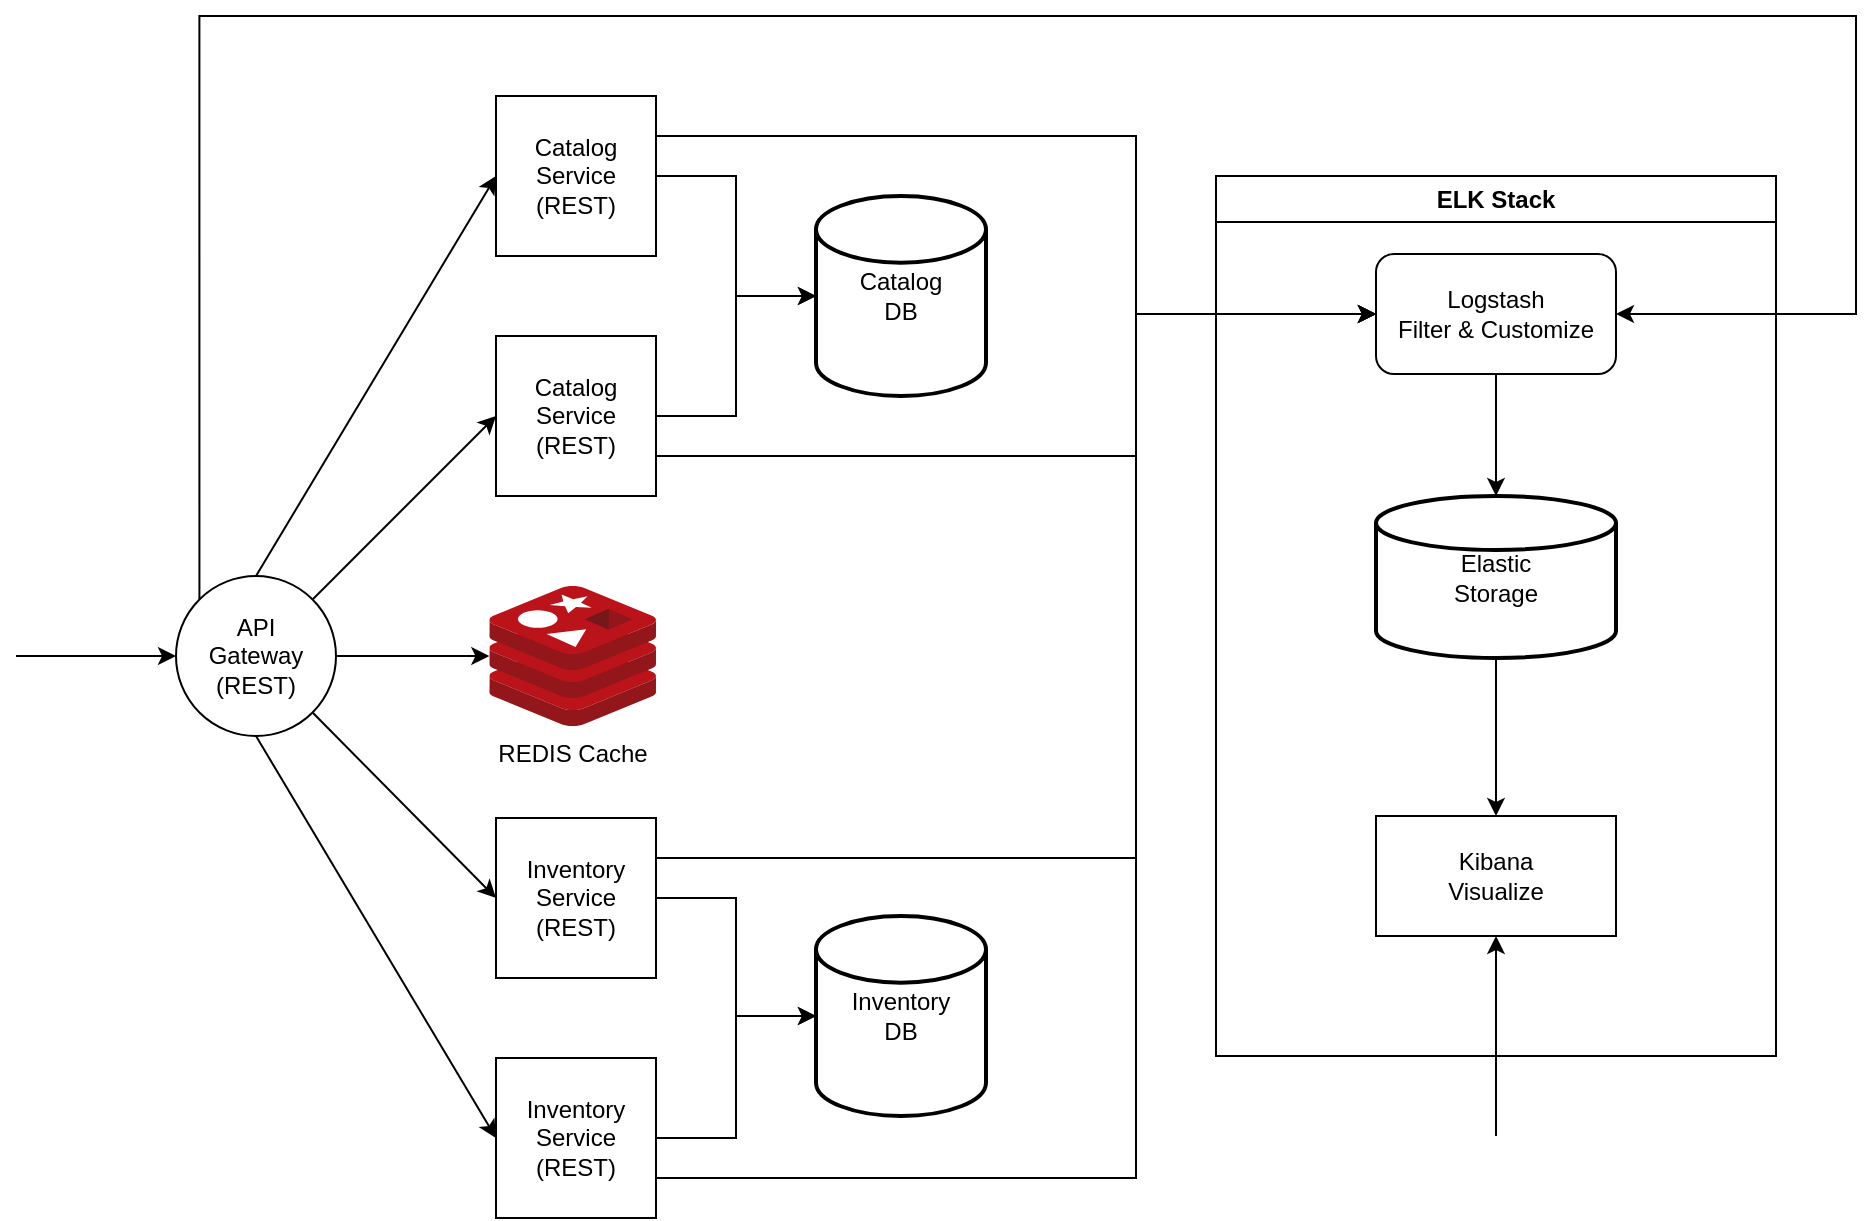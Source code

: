 <mxfile version="22.0.8" type="device">
  <diagram name="Page-1" id="ikNk0YHChVydaucVLeA2">
    <mxGraphModel dx="2074" dy="1155" grid="1" gridSize="10" guides="1" tooltips="1" connect="1" arrows="1" fold="1" page="1" pageScale="1" pageWidth="1169" pageHeight="827" math="0" shadow="0">
      <root>
        <mxCell id="0" />
        <mxCell id="1" parent="0" />
        <mxCell id="xx80sVX50E9keeRZkyVt-1" value="" style="endArrow=classic;html=1;rounded=0;entryX=0;entryY=0.5;entryDx=0;entryDy=0;" edge="1" parent="1" target="xx80sVX50E9keeRZkyVt-2">
          <mxGeometry width="50" height="50" relative="1" as="geometry">
            <mxPoint x="120" y="360" as="sourcePoint" />
            <mxPoint x="200" y="360" as="targetPoint" />
            <Array as="points" />
          </mxGeometry>
        </mxCell>
        <mxCell id="xx80sVX50E9keeRZkyVt-27" style="edgeStyle=orthogonalEdgeStyle;rounded=0;orthogonalLoop=1;jettySize=auto;html=1;exitX=1;exitY=0.5;exitDx=0;exitDy=0;" edge="1" parent="1" source="xx80sVX50E9keeRZkyVt-2" target="xx80sVX50E9keeRZkyVt-24">
          <mxGeometry relative="1" as="geometry" />
        </mxCell>
        <mxCell id="xx80sVX50E9keeRZkyVt-47" style="edgeStyle=orthogonalEdgeStyle;rounded=0;orthogonalLoop=1;jettySize=auto;html=1;exitX=0;exitY=0;exitDx=0;exitDy=0;entryX=1;entryY=0.5;entryDx=0;entryDy=0;" edge="1" parent="1" source="xx80sVX50E9keeRZkyVt-2" target="xx80sVX50E9keeRZkyVt-33">
          <mxGeometry relative="1" as="geometry">
            <Array as="points">
              <mxPoint x="212" y="40" />
              <mxPoint x="1040" y="40" />
              <mxPoint x="1040" y="189" />
            </Array>
          </mxGeometry>
        </mxCell>
        <mxCell id="xx80sVX50E9keeRZkyVt-2" value="&lt;div&gt;API &lt;br&gt;&lt;/div&gt;&lt;div&gt;Gateway&lt;br&gt;&lt;/div&gt;&lt;div&gt;(REST)&lt;/div&gt;" style="ellipse;whiteSpace=wrap;html=1;aspect=fixed;" vertex="1" parent="1">
          <mxGeometry x="200" y="320" width="80" height="80" as="geometry" />
        </mxCell>
        <mxCell id="xx80sVX50E9keeRZkyVt-42" style="edgeStyle=orthogonalEdgeStyle;rounded=0;orthogonalLoop=1;jettySize=auto;html=1;exitX=1;exitY=0.75;exitDx=0;exitDy=0;entryX=0;entryY=0.5;entryDx=0;entryDy=0;" edge="1" parent="1" source="xx80sVX50E9keeRZkyVt-4" target="xx80sVX50E9keeRZkyVt-33">
          <mxGeometry relative="1" as="geometry">
            <Array as="points">
              <mxPoint x="680" y="260" />
              <mxPoint x="680" y="189" />
            </Array>
          </mxGeometry>
        </mxCell>
        <mxCell id="xx80sVX50E9keeRZkyVt-4" value="&lt;div&gt;Catalog&lt;/div&gt;&lt;div&gt;Service&lt;/div&gt;&lt;div&gt;(REST)&lt;/div&gt;" style="whiteSpace=wrap;html=1;aspect=fixed;" vertex="1" parent="1">
          <mxGeometry x="360" y="200" width="80" height="80" as="geometry" />
        </mxCell>
        <mxCell id="xx80sVX50E9keeRZkyVt-44" style="edgeStyle=orthogonalEdgeStyle;rounded=0;orthogonalLoop=1;jettySize=auto;html=1;exitX=1;exitY=0.25;exitDx=0;exitDy=0;entryX=0;entryY=0.5;entryDx=0;entryDy=0;" edge="1" parent="1" source="xx80sVX50E9keeRZkyVt-5" target="xx80sVX50E9keeRZkyVt-33">
          <mxGeometry relative="1" as="geometry">
            <Array as="points">
              <mxPoint x="680" y="100" />
              <mxPoint x="680" y="189" />
            </Array>
          </mxGeometry>
        </mxCell>
        <mxCell id="xx80sVX50E9keeRZkyVt-5" value="&lt;div&gt;Catalog&lt;/div&gt;&lt;div&gt;Service&lt;/div&gt;&lt;div&gt;(REST)&lt;/div&gt;" style="whiteSpace=wrap;html=1;aspect=fixed;" vertex="1" parent="1">
          <mxGeometry x="360" y="80" width="80" height="80" as="geometry" />
        </mxCell>
        <mxCell id="xx80sVX50E9keeRZkyVt-45" style="edgeStyle=orthogonalEdgeStyle;rounded=0;orthogonalLoop=1;jettySize=auto;html=1;exitX=1;exitY=0.25;exitDx=0;exitDy=0;entryX=0;entryY=0.5;entryDx=0;entryDy=0;" edge="1" parent="1" source="xx80sVX50E9keeRZkyVt-9" target="xx80sVX50E9keeRZkyVt-33">
          <mxGeometry relative="1" as="geometry">
            <Array as="points">
              <mxPoint x="680" y="461" />
              <mxPoint x="680" y="189" />
            </Array>
          </mxGeometry>
        </mxCell>
        <mxCell id="xx80sVX50E9keeRZkyVt-9" value="&lt;div&gt;Inventory&lt;/div&gt;&lt;div&gt;Service&lt;/div&gt;&lt;div&gt;(REST)&lt;br&gt;&lt;/div&gt;" style="whiteSpace=wrap;html=1;aspect=fixed;" vertex="1" parent="1">
          <mxGeometry x="360" y="441" width="80" height="80" as="geometry" />
        </mxCell>
        <mxCell id="xx80sVX50E9keeRZkyVt-22" style="edgeStyle=orthogonalEdgeStyle;rounded=0;orthogonalLoop=1;jettySize=auto;html=1;" edge="1" parent="1" source="xx80sVX50E9keeRZkyVt-11" target="xx80sVX50E9keeRZkyVt-20">
          <mxGeometry relative="1" as="geometry" />
        </mxCell>
        <mxCell id="xx80sVX50E9keeRZkyVt-46" style="edgeStyle=orthogonalEdgeStyle;rounded=0;orthogonalLoop=1;jettySize=auto;html=1;exitX=1;exitY=0.75;exitDx=0;exitDy=0;entryX=0;entryY=0.5;entryDx=0;entryDy=0;" edge="1" parent="1" source="xx80sVX50E9keeRZkyVt-11" target="xx80sVX50E9keeRZkyVt-33">
          <mxGeometry relative="1" as="geometry">
            <Array as="points">
              <mxPoint x="680" y="621" />
              <mxPoint x="680" y="189" />
            </Array>
          </mxGeometry>
        </mxCell>
        <mxCell id="xx80sVX50E9keeRZkyVt-11" value="&lt;div&gt;Inventory&lt;/div&gt;&lt;div&gt;Service&lt;/div&gt;&lt;div&gt;(REST)&lt;br&gt;&lt;/div&gt;" style="whiteSpace=wrap;html=1;aspect=fixed;" vertex="1" parent="1">
          <mxGeometry x="360" y="561" width="80" height="80" as="geometry" />
        </mxCell>
        <mxCell id="xx80sVX50E9keeRZkyVt-12" value="" style="endArrow=classic;html=1;rounded=0;exitX=1;exitY=1;exitDx=0;exitDy=0;entryX=0;entryY=0.5;entryDx=0;entryDy=0;" edge="1" parent="1" source="xx80sVX50E9keeRZkyVt-2" target="xx80sVX50E9keeRZkyVt-9">
          <mxGeometry width="50" height="50" relative="1" as="geometry">
            <mxPoint x="560" y="470" as="sourcePoint" />
            <mxPoint x="610" y="420" as="targetPoint" />
          </mxGeometry>
        </mxCell>
        <mxCell id="xx80sVX50E9keeRZkyVt-13" value="" style="endArrow=classic;html=1;rounded=0;exitX=0.5;exitY=1;exitDx=0;exitDy=0;entryX=0;entryY=0.5;entryDx=0;entryDy=0;" edge="1" parent="1" source="xx80sVX50E9keeRZkyVt-2" target="xx80sVX50E9keeRZkyVt-11">
          <mxGeometry width="50" height="50" relative="1" as="geometry">
            <mxPoint x="560" y="470" as="sourcePoint" />
            <mxPoint x="610" y="420" as="targetPoint" />
          </mxGeometry>
        </mxCell>
        <mxCell id="xx80sVX50E9keeRZkyVt-14" value="" style="endArrow=classic;html=1;rounded=0;exitX=1;exitY=0;exitDx=0;exitDy=0;entryX=0;entryY=0.5;entryDx=0;entryDy=0;" edge="1" parent="1" source="xx80sVX50E9keeRZkyVt-2" target="xx80sVX50E9keeRZkyVt-4">
          <mxGeometry width="50" height="50" relative="1" as="geometry">
            <mxPoint x="560" y="470" as="sourcePoint" />
            <mxPoint x="610" y="420" as="targetPoint" />
          </mxGeometry>
        </mxCell>
        <mxCell id="xx80sVX50E9keeRZkyVt-15" value="" style="endArrow=classic;html=1;rounded=0;exitX=0.5;exitY=0;exitDx=0;exitDy=0;entryX=0;entryY=0.5;entryDx=0;entryDy=0;" edge="1" parent="1" source="xx80sVX50E9keeRZkyVt-2" target="xx80sVX50E9keeRZkyVt-5">
          <mxGeometry width="50" height="50" relative="1" as="geometry">
            <mxPoint x="560" y="470" as="sourcePoint" />
            <mxPoint x="610" y="420" as="targetPoint" />
          </mxGeometry>
        </mxCell>
        <mxCell id="xx80sVX50E9keeRZkyVt-16" value="&lt;div&gt;Catalog&lt;/div&gt;&lt;div&gt;DB&lt;br&gt;&lt;/div&gt;" style="strokeWidth=2;html=1;shape=mxgraph.flowchart.database;whiteSpace=wrap;" vertex="1" parent="1">
          <mxGeometry x="520" y="130" width="85" height="100" as="geometry" />
        </mxCell>
        <mxCell id="xx80sVX50E9keeRZkyVt-17" style="edgeStyle=orthogonalEdgeStyle;rounded=0;orthogonalLoop=1;jettySize=auto;html=1;exitX=1;exitY=0.5;exitDx=0;exitDy=0;entryX=0;entryY=0.5;entryDx=0;entryDy=0;entryPerimeter=0;" edge="1" parent="1" source="xx80sVX50E9keeRZkyVt-4" target="xx80sVX50E9keeRZkyVt-16">
          <mxGeometry relative="1" as="geometry" />
        </mxCell>
        <mxCell id="xx80sVX50E9keeRZkyVt-19" style="edgeStyle=orthogonalEdgeStyle;rounded=0;orthogonalLoop=1;jettySize=auto;html=1;exitX=1;exitY=0.5;exitDx=0;exitDy=0;entryX=0;entryY=0.5;entryDx=0;entryDy=0;entryPerimeter=0;" edge="1" parent="1" source="xx80sVX50E9keeRZkyVt-5" target="xx80sVX50E9keeRZkyVt-16">
          <mxGeometry relative="1" as="geometry" />
        </mxCell>
        <mxCell id="xx80sVX50E9keeRZkyVt-20" value="&lt;div&gt;Inventory &lt;br&gt;&lt;/div&gt;&lt;div&gt;DB&lt;br&gt;&lt;/div&gt;" style="strokeWidth=2;html=1;shape=mxgraph.flowchart.database;whiteSpace=wrap;" vertex="1" parent="1">
          <mxGeometry x="520" y="490" width="85" height="100" as="geometry" />
        </mxCell>
        <mxCell id="xx80sVX50E9keeRZkyVt-21" style="edgeStyle=orthogonalEdgeStyle;rounded=0;orthogonalLoop=1;jettySize=auto;html=1;exitX=1;exitY=0.5;exitDx=0;exitDy=0;entryX=0;entryY=0.5;entryDx=0;entryDy=0;entryPerimeter=0;" edge="1" parent="1" source="xx80sVX50E9keeRZkyVt-9" target="xx80sVX50E9keeRZkyVt-20">
          <mxGeometry relative="1" as="geometry" />
        </mxCell>
        <mxCell id="xx80sVX50E9keeRZkyVt-24" value="REDIS Cache" style="image;sketch=0;aspect=fixed;html=1;points=[];align=center;fontSize=12;image=img/lib/mscae/Cache_Redis_Product.svg;" vertex="1" parent="1">
          <mxGeometry x="356.67" y="325" width="83.33" height="70" as="geometry" />
        </mxCell>
        <mxCell id="xx80sVX50E9keeRZkyVt-31" value="ELK Stack" style="swimlane;whiteSpace=wrap;html=1;" vertex="1" parent="1">
          <mxGeometry x="720" y="120" width="280" height="440" as="geometry" />
        </mxCell>
        <mxCell id="xx80sVX50E9keeRZkyVt-36" style="edgeStyle=orthogonalEdgeStyle;rounded=0;orthogonalLoop=1;jettySize=auto;html=1;exitX=0.5;exitY=1;exitDx=0;exitDy=0;" edge="1" parent="xx80sVX50E9keeRZkyVt-31" source="xx80sVX50E9keeRZkyVt-33" target="xx80sVX50E9keeRZkyVt-34">
          <mxGeometry relative="1" as="geometry" />
        </mxCell>
        <mxCell id="xx80sVX50E9keeRZkyVt-33" value="&lt;div&gt;Logstash&lt;/div&gt;&lt;div&gt;Filter &amp;amp; Customize&lt;br&gt;&lt;/div&gt;" style="rounded=1;whiteSpace=wrap;html=1;" vertex="1" parent="xx80sVX50E9keeRZkyVt-31">
          <mxGeometry x="80" y="39" width="120" height="60" as="geometry" />
        </mxCell>
        <mxCell id="xx80sVX50E9keeRZkyVt-39" style="edgeStyle=orthogonalEdgeStyle;rounded=0;orthogonalLoop=1;jettySize=auto;html=1;exitX=0.5;exitY=1;exitDx=0;exitDy=0;exitPerimeter=0;" edge="1" parent="xx80sVX50E9keeRZkyVt-31" source="xx80sVX50E9keeRZkyVt-34" target="xx80sVX50E9keeRZkyVt-37">
          <mxGeometry relative="1" as="geometry" />
        </mxCell>
        <mxCell id="xx80sVX50E9keeRZkyVt-34" value="&lt;div&gt;Elastic&lt;/div&gt;&lt;div&gt;Storage&lt;br&gt;&lt;/div&gt;" style="strokeWidth=2;html=1;shape=mxgraph.flowchart.database;whiteSpace=wrap;" vertex="1" parent="xx80sVX50E9keeRZkyVt-31">
          <mxGeometry x="80" y="160" width="120" height="81" as="geometry" />
        </mxCell>
        <mxCell id="xx80sVX50E9keeRZkyVt-37" value="&lt;div&gt;Kibana&lt;/div&gt;&lt;div&gt;Visualize&lt;br&gt;&lt;/div&gt;" style="rounded=0;whiteSpace=wrap;html=1;" vertex="1" parent="xx80sVX50E9keeRZkyVt-31">
          <mxGeometry x="80" y="320" width="120" height="60" as="geometry" />
        </mxCell>
        <mxCell id="xx80sVX50E9keeRZkyVt-41" value="" style="endArrow=classic;html=1;rounded=0;entryX=0.5;entryY=1;entryDx=0;entryDy=0;" edge="1" parent="1" target="xx80sVX50E9keeRZkyVt-37">
          <mxGeometry width="50" height="50" relative="1" as="geometry">
            <mxPoint x="860" y="600" as="sourcePoint" />
            <mxPoint x="610" y="420" as="targetPoint" />
          </mxGeometry>
        </mxCell>
      </root>
    </mxGraphModel>
  </diagram>
</mxfile>
